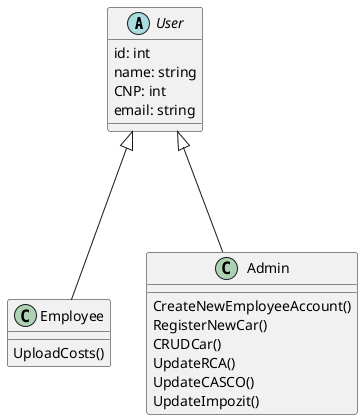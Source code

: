 ﻿@startuml
skinparam classAttributeIconSize 0

abstract class User{
	id: int
	name: string
	CNP: int
	email: string
}

class Employee{
	UploadCosts()
}

class Admin{
	CreateNewEmployeeAccount()
	RegisterNewCar()
	CRUDCar()
	UpdateRCA()
	UpdateCASCO()
	UpdateImpozit()
}

User <|--- Employee
User <|--- Admin

''class Ceva{}
''class Ceva2{}
''Ceva <|--- Ceva2
''Ceva2 "1" *-- "1" Ceva : contains
@enduml